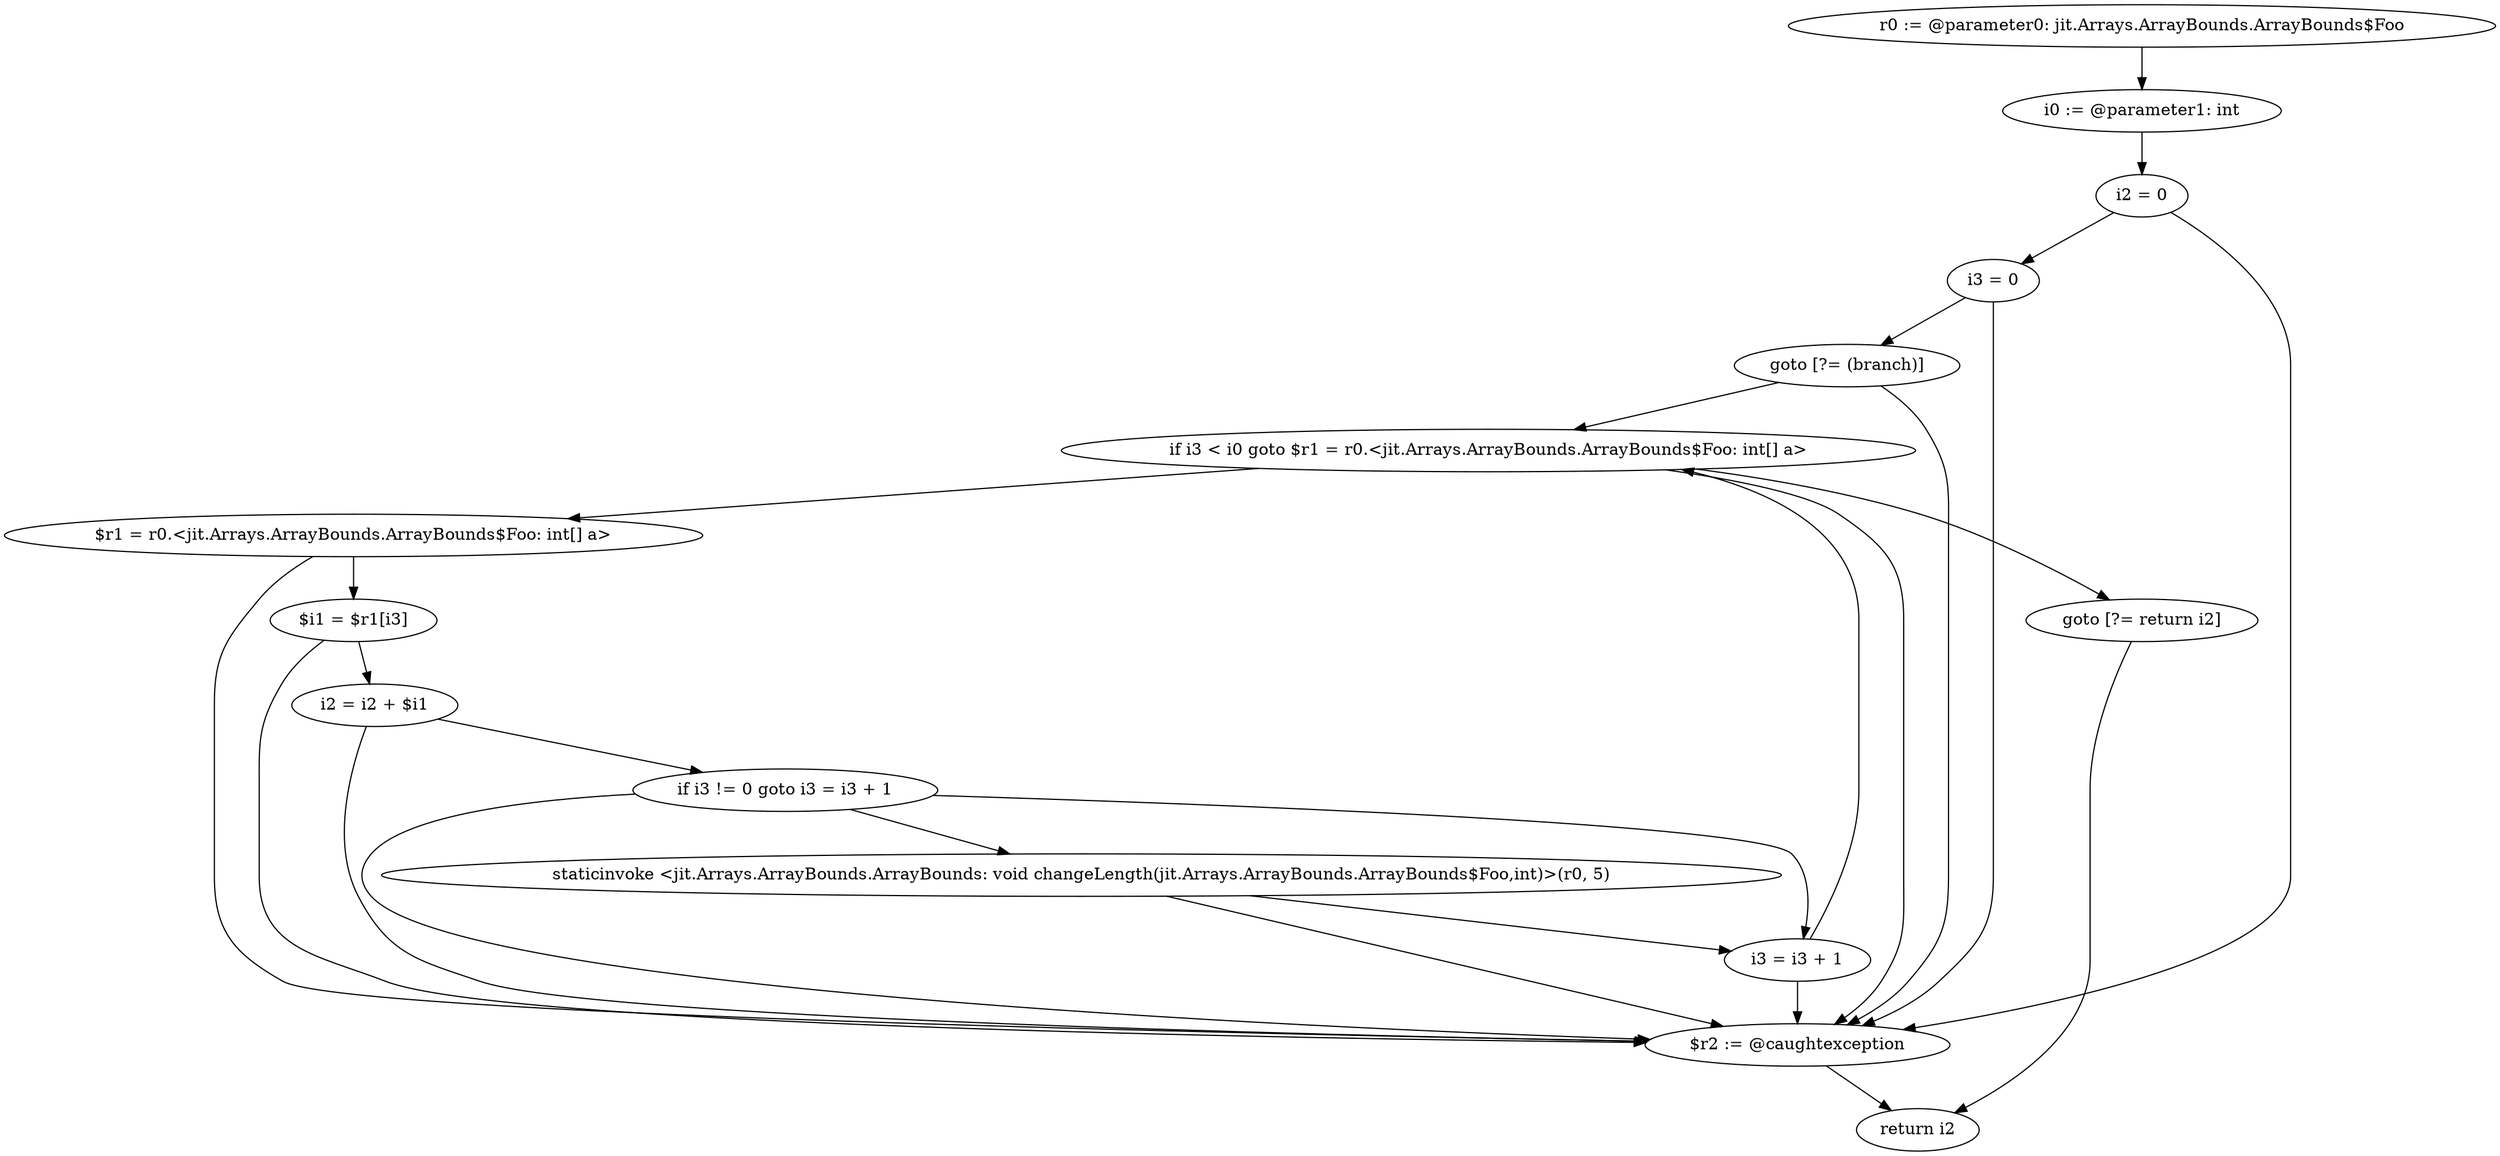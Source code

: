 digraph "unitGraph" {
    "r0 := @parameter0: jit.Arrays.ArrayBounds.ArrayBounds$Foo"
    "i0 := @parameter1: int"
    "i2 = 0"
    "i3 = 0"
    "goto [?= (branch)]"
    "$r1 = r0.<jit.Arrays.ArrayBounds.ArrayBounds$Foo: int[] a>"
    "$i1 = $r1[i3]"
    "i2 = i2 + $i1"
    "if i3 != 0 goto i3 = i3 + 1"
    "staticinvoke <jit.Arrays.ArrayBounds.ArrayBounds: void changeLength(jit.Arrays.ArrayBounds.ArrayBounds$Foo,int)>(r0, 5)"
    "i3 = i3 + 1"
    "if i3 < i0 goto $r1 = r0.<jit.Arrays.ArrayBounds.ArrayBounds$Foo: int[] a>"
    "goto [?= return i2]"
    "$r2 := @caughtexception"
    "return i2"
    "r0 := @parameter0: jit.Arrays.ArrayBounds.ArrayBounds$Foo"->"i0 := @parameter1: int";
    "i0 := @parameter1: int"->"i2 = 0";
    "i2 = 0"->"i3 = 0";
    "i2 = 0"->"$r2 := @caughtexception";
    "i3 = 0"->"goto [?= (branch)]";
    "i3 = 0"->"$r2 := @caughtexception";
    "goto [?= (branch)]"->"if i3 < i0 goto $r1 = r0.<jit.Arrays.ArrayBounds.ArrayBounds$Foo: int[] a>";
    "goto [?= (branch)]"->"$r2 := @caughtexception";
    "$r1 = r0.<jit.Arrays.ArrayBounds.ArrayBounds$Foo: int[] a>"->"$i1 = $r1[i3]";
    "$r1 = r0.<jit.Arrays.ArrayBounds.ArrayBounds$Foo: int[] a>"->"$r2 := @caughtexception";
    "$i1 = $r1[i3]"->"i2 = i2 + $i1";
    "$i1 = $r1[i3]"->"$r2 := @caughtexception";
    "i2 = i2 + $i1"->"if i3 != 0 goto i3 = i3 + 1";
    "i2 = i2 + $i1"->"$r2 := @caughtexception";
    "if i3 != 0 goto i3 = i3 + 1"->"staticinvoke <jit.Arrays.ArrayBounds.ArrayBounds: void changeLength(jit.Arrays.ArrayBounds.ArrayBounds$Foo,int)>(r0, 5)";
    "if i3 != 0 goto i3 = i3 + 1"->"i3 = i3 + 1";
    "if i3 != 0 goto i3 = i3 + 1"->"$r2 := @caughtexception";
    "staticinvoke <jit.Arrays.ArrayBounds.ArrayBounds: void changeLength(jit.Arrays.ArrayBounds.ArrayBounds$Foo,int)>(r0, 5)"->"i3 = i3 + 1";
    "staticinvoke <jit.Arrays.ArrayBounds.ArrayBounds: void changeLength(jit.Arrays.ArrayBounds.ArrayBounds$Foo,int)>(r0, 5)"->"$r2 := @caughtexception";
    "i3 = i3 + 1"->"if i3 < i0 goto $r1 = r0.<jit.Arrays.ArrayBounds.ArrayBounds$Foo: int[] a>";
    "i3 = i3 + 1"->"$r2 := @caughtexception";
    "if i3 < i0 goto $r1 = r0.<jit.Arrays.ArrayBounds.ArrayBounds$Foo: int[] a>"->"goto [?= return i2]";
    "if i3 < i0 goto $r1 = r0.<jit.Arrays.ArrayBounds.ArrayBounds$Foo: int[] a>"->"$r1 = r0.<jit.Arrays.ArrayBounds.ArrayBounds$Foo: int[] a>";
    "if i3 < i0 goto $r1 = r0.<jit.Arrays.ArrayBounds.ArrayBounds$Foo: int[] a>"->"$r2 := @caughtexception";
    "goto [?= return i2]"->"return i2";
    "$r2 := @caughtexception"->"return i2";
}
